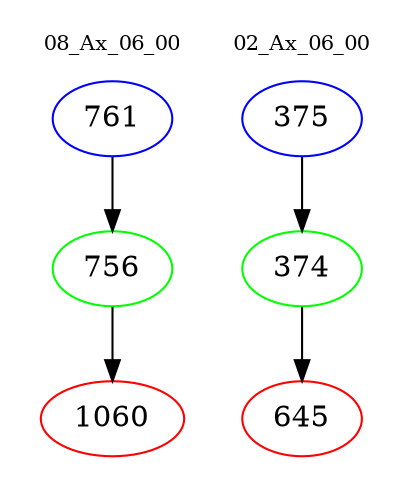 digraph{
subgraph cluster_0 {
color = white
label = "08_Ax_06_00";
fontsize=10;
T0_761 [label="761", color="blue"]
T0_761 -> T0_756 [color="black"]
T0_756 [label="756", color="green"]
T0_756 -> T0_1060 [color="black"]
T0_1060 [label="1060", color="red"]
}
subgraph cluster_1 {
color = white
label = "02_Ax_06_00";
fontsize=10;
T1_375 [label="375", color="blue"]
T1_375 -> T1_374 [color="black"]
T1_374 [label="374", color="green"]
T1_374 -> T1_645 [color="black"]
T1_645 [label="645", color="red"]
}
}
